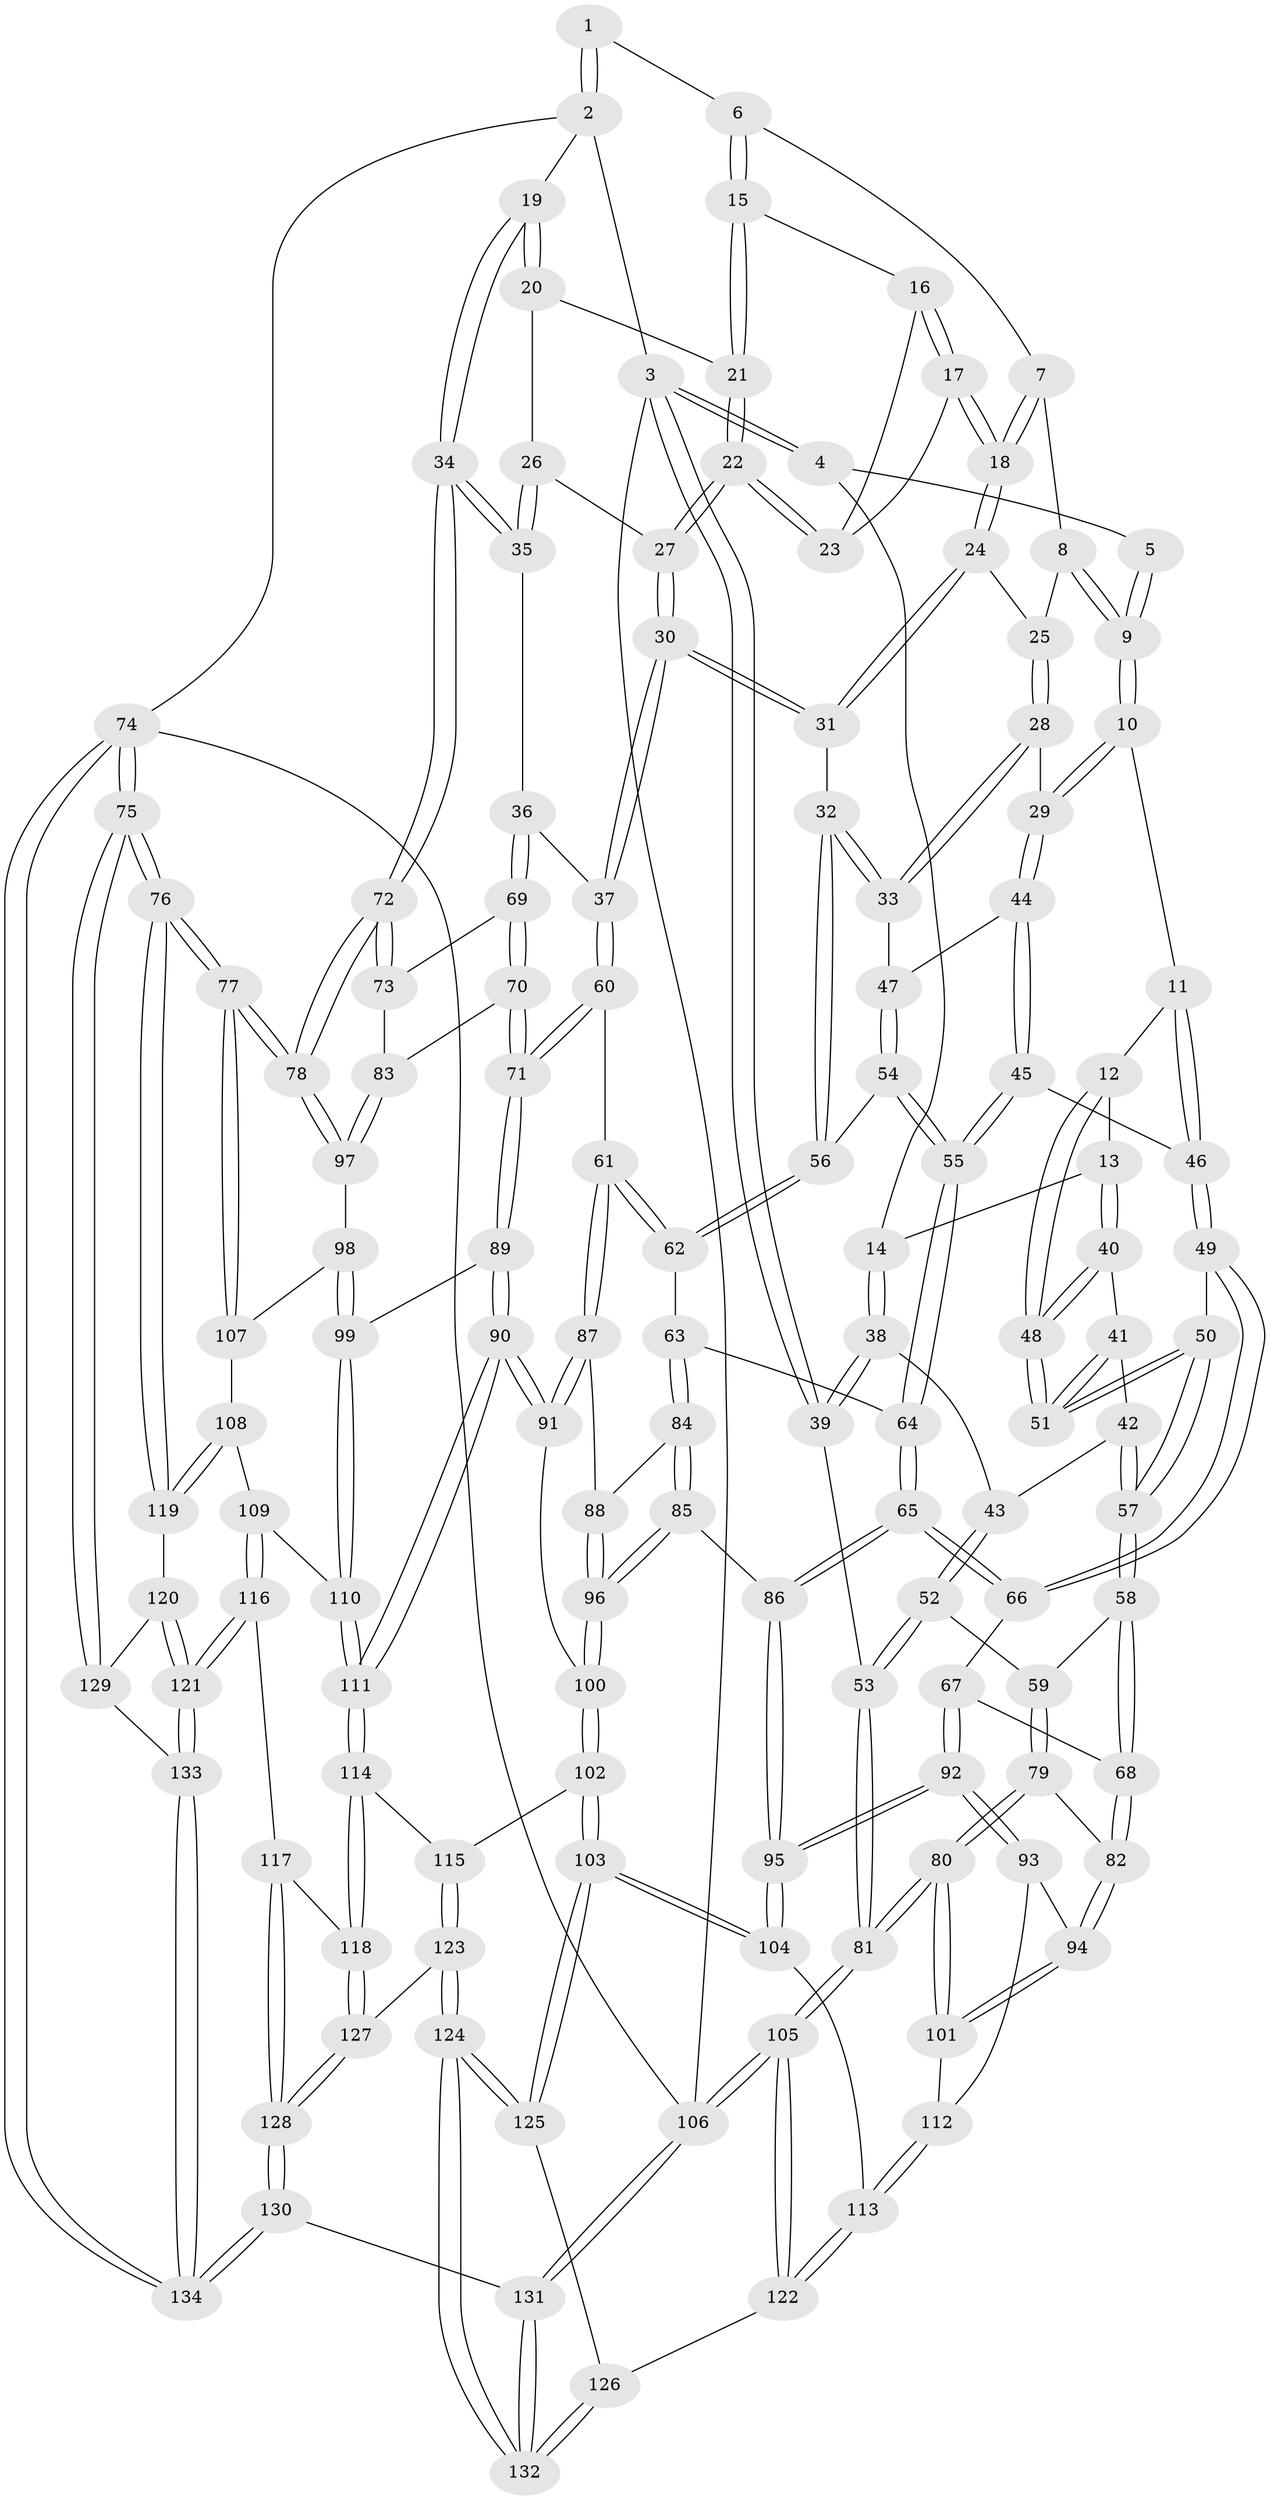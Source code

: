 // Generated by graph-tools (version 1.1) at 2025/17/03/09/25 04:17:08]
// undirected, 134 vertices, 332 edges
graph export_dot {
graph [start="1"]
  node [color=gray90,style=filled];
  1 [pos="+0.7399402580650808+0"];
  2 [pos="+1+0"];
  3 [pos="+0+0"];
  4 [pos="+0+0"];
  5 [pos="+0.40904524952447796+0"];
  6 [pos="+0.7041965519965465+0"];
  7 [pos="+0.5831454460080029+0.05973059155345516"];
  8 [pos="+0.5255593973153603+0.06169167435227457"];
  9 [pos="+0.4093774655071522+0.03559190185585296"];
  10 [pos="+0.39149002694994217+0.07855356844288229"];
  11 [pos="+0.35101463431438107+0.10458919669670722"];
  12 [pos="+0.3022149157240861+0.12616010684271842"];
  13 [pos="+0.19979281075901095+0.1165534511997076"];
  14 [pos="+0.18724275568218407+0.10973516903111355"];
  15 [pos="+0.7080754503865647+0"];
  16 [pos="+0.7009219214366369+0.020317879933496815"];
  17 [pos="+0.6378465494755535+0.1459987092721334"];
  18 [pos="+0.6209344906447696+0.15546844750484715"];
  19 [pos="+1+0"];
  20 [pos="+0.8167467114561696+0.11821562248369094"];
  21 [pos="+0.7375044522491121+0.039951028582749716"];
  22 [pos="+0.724043443222592+0.1725425027472287"];
  23 [pos="+0.7013025296713206+0.15785436537293648"];
  24 [pos="+0.6180910177884738+0.15952764537795835"];
  25 [pos="+0.5779195521573842+0.154982028989892"];
  26 [pos="+0.8020624001499478+0.15680142744366718"];
  27 [pos="+0.7270567320420701+0.1760524643291273"];
  28 [pos="+0.5032581740163734+0.1807252411843785"];
  29 [pos="+0.44380367192341147+0.14950154490594025"];
  30 [pos="+0.6929381503751513+0.2858117204362721"];
  31 [pos="+0.6285075640273965+0.26375869632768795"];
  32 [pos="+0.6268898230663974+0.26427763401341725"];
  33 [pos="+0.5352017978148522+0.23533593894364643"];
  34 [pos="+1+0.13178545202728728"];
  35 [pos="+0.8354653919214229+0.2480763503628937"];
  36 [pos="+0.7777507540328465+0.33914525575748417"];
  37 [pos="+0.7182120805571814+0.3114673336506844"];
  38 [pos="+0.07073797297733415+0.1581654714900674"];
  39 [pos="+0+0"];
  40 [pos="+0.17969005060709664+0.22592960285385863"];
  41 [pos="+0.17715907341058873+0.2319837738162285"];
  42 [pos="+0.15919862872524768+0.2566396330151722"];
  43 [pos="+0.07390953365274999+0.21496801588266737"];
  44 [pos="+0.4405026217561995+0.2490337352617036"];
  45 [pos="+0.40454263907608223+0.3396573892271064"];
  46 [pos="+0.39084510032698627+0.33726292000908975"];
  47 [pos="+0.5119274408398683+0.26318564843075143"];
  48 [pos="+0.2866089351047745+0.2659521378698364"];
  49 [pos="+0.30992315255855274+0.3415949117526535"];
  50 [pos="+0.28956767249934007+0.3274377647224871"];
  51 [pos="+0.2883907136367612+0.3192980559842834"];
  52 [pos="+0.014654665788514555+0.3607546183327363"];
  53 [pos="+0+0.3756173433894762"];
  54 [pos="+0.5078457718036229+0.2805566997307517"];
  55 [pos="+0.42456432511854203+0.35430316915093624"];
  56 [pos="+0.5633083157967919+0.33700635512559807"];
  57 [pos="+0.15268415816189018+0.35558316186200367"];
  58 [pos="+0.12088435942742477+0.38147476228729466"];
  59 [pos="+0.08447634134800906+0.38390706492397025"];
  60 [pos="+0.588970614027581+0.4378801033224237"];
  61 [pos="+0.5866600171903624+0.43807864152583487"];
  62 [pos="+0.5325578121629015+0.4070333770140858"];
  63 [pos="+0.4873857110452826+0.41135168538944294"];
  64 [pos="+0.4674529614858181+0.4072849229944092"];
  65 [pos="+0.40553416038904305+0.48760956264463523"];
  66 [pos="+0.2973772223852021+0.43956499106951524"];
  67 [pos="+0.26264883876542444+0.48321430884256666"];
  68 [pos="+0.19587837768912392+0.47592020423376696"];
  69 [pos="+0.7983124514376448+0.3800482264514003"];
  70 [pos="+0.7981575966044298+0.4269912594529863"];
  71 [pos="+0.7358788245724605+0.49580420052498697"];
  72 [pos="+1+0.2587958006761688"];
  73 [pos="+1+0.32423356432333683"];
  74 [pos="+1+1"];
  75 [pos="+1+1"];
  76 [pos="+1+0.7959240929208695"];
  77 [pos="+1+0.5658759501751363"];
  78 [pos="+1+0.44093546515548254"];
  79 [pos="+0.07914001686541691+0.5315277196256195"];
  80 [pos="+0+0.6601010534430746"];
  81 [pos="+0+0.7244260246778651"];
  82 [pos="+0.16189199842353288+0.5509327106017695"];
  83 [pos="+0.8739322254098608+0.4805034440406977"];
  84 [pos="+0.5027736150193954+0.5219536087283816"];
  85 [pos="+0.4892781706467745+0.5444068674286392"];
  86 [pos="+0.39763019853098863+0.53942728430645"];
  87 [pos="+0.5803185326934798+0.5214629747466648"];
  88 [pos="+0.5513541641163758+0.5304331421413748"];
  89 [pos="+0.7273399160753938+0.5398708271946084"];
  90 [pos="+0.6758403049387898+0.6435671364969204"];
  91 [pos="+0.64415593622612+0.6306592002287054"];
  92 [pos="+0.32507961937978586+0.6235657599530992"];
  93 [pos="+0.2104756558398005+0.6199160652332268"];
  94 [pos="+0.1722360676994704+0.5834152201682159"];
  95 [pos="+0.3420731506923443+0.633465467005687"];
  96 [pos="+0.5116516211568541+0.5938558054913191"];
  97 [pos="+0.9112196592173291+0.5194344105130482"];
  98 [pos="+0.9026660773042063+0.5726322232063958"];
  99 [pos="+0.8892857130185979+0.6058013362659017"];
  100 [pos="+0.5168547409123978+0.6345248139402939"];
  101 [pos="+0.022938140055834597+0.6551731904313918"];
  102 [pos="+0.47531431109107414+0.6611361807506092"];
  103 [pos="+0.37565985049347655+0.6909381474055981"];
  104 [pos="+0.36452570825823083+0.678797860288643"];
  105 [pos="+0+1"];
  106 [pos="+0+1"];
  107 [pos="+1+0.6082855138580957"];
  108 [pos="+0.9084869004915395+0.6735862694164383"];
  109 [pos="+0.8936071861890692+0.6645249150784548"];
  110 [pos="+0.8863191531754309+0.6574074578710913"];
  111 [pos="+0.7001435342416804+0.7025646454602238"];
  112 [pos="+0.16176574973643715+0.6848602568317598"];
  113 [pos="+0.1786890384975234+0.7574918947482063"];
  114 [pos="+0.6988028953682951+0.7124297011702783"];
  115 [pos="+0.5750492345750721+0.7627806995912282"];
  116 [pos="+0.820599705849672+0.8621412070778445"];
  117 [pos="+0.7333659488625436+0.8020622626209298"];
  118 [pos="+0.7200097831488108+0.7807280782948774"];
  119 [pos="+1+0.7841844982192856"];
  120 [pos="+0.9240936777331525+0.8426900973065389"];
  121 [pos="+0.832757640608679+0.8742503005533201"];
  122 [pos="+0.1299331201582138+0.8794025995810293"];
  123 [pos="+0.49306956635965465+0.8466380656469038"];
  124 [pos="+0.42843310715649285+0.8517690184828768"];
  125 [pos="+0.39015155005527946+0.8094581963264373"];
  126 [pos="+0.22995978676210765+0.8691769596512149"];
  127 [pos="+0.5623187051758967+0.8815615660952593"];
  128 [pos="+0.6313778725487403+0.9741658837010262"];
  129 [pos="+0.9759409760677809+0.9452253549840104"];
  130 [pos="+0.6596102421670357+1"];
  131 [pos="+0.41124736802073+1"];
  132 [pos="+0.40783149983494177+1"];
  133 [pos="+0.8288448421551239+0.9524007607467766"];
  134 [pos="+0.7849232622798731+1"];
  1 -- 2;
  1 -- 2;
  1 -- 6;
  2 -- 3;
  2 -- 19;
  2 -- 74;
  3 -- 4;
  3 -- 4;
  3 -- 39;
  3 -- 39;
  3 -- 106;
  4 -- 5;
  4 -- 14;
  5 -- 9;
  5 -- 9;
  6 -- 7;
  6 -- 15;
  6 -- 15;
  7 -- 8;
  7 -- 18;
  7 -- 18;
  8 -- 9;
  8 -- 9;
  8 -- 25;
  9 -- 10;
  9 -- 10;
  10 -- 11;
  10 -- 29;
  10 -- 29;
  11 -- 12;
  11 -- 46;
  11 -- 46;
  12 -- 13;
  12 -- 48;
  12 -- 48;
  13 -- 14;
  13 -- 40;
  13 -- 40;
  14 -- 38;
  14 -- 38;
  15 -- 16;
  15 -- 21;
  15 -- 21;
  16 -- 17;
  16 -- 17;
  16 -- 23;
  17 -- 18;
  17 -- 18;
  17 -- 23;
  18 -- 24;
  18 -- 24;
  19 -- 20;
  19 -- 20;
  19 -- 34;
  19 -- 34;
  20 -- 21;
  20 -- 26;
  21 -- 22;
  21 -- 22;
  22 -- 23;
  22 -- 23;
  22 -- 27;
  22 -- 27;
  24 -- 25;
  24 -- 31;
  24 -- 31;
  25 -- 28;
  25 -- 28;
  26 -- 27;
  26 -- 35;
  26 -- 35;
  27 -- 30;
  27 -- 30;
  28 -- 29;
  28 -- 33;
  28 -- 33;
  29 -- 44;
  29 -- 44;
  30 -- 31;
  30 -- 31;
  30 -- 37;
  30 -- 37;
  31 -- 32;
  32 -- 33;
  32 -- 33;
  32 -- 56;
  32 -- 56;
  33 -- 47;
  34 -- 35;
  34 -- 35;
  34 -- 72;
  34 -- 72;
  35 -- 36;
  36 -- 37;
  36 -- 69;
  36 -- 69;
  37 -- 60;
  37 -- 60;
  38 -- 39;
  38 -- 39;
  38 -- 43;
  39 -- 53;
  40 -- 41;
  40 -- 48;
  40 -- 48;
  41 -- 42;
  41 -- 51;
  41 -- 51;
  42 -- 43;
  42 -- 57;
  42 -- 57;
  43 -- 52;
  43 -- 52;
  44 -- 45;
  44 -- 45;
  44 -- 47;
  45 -- 46;
  45 -- 55;
  45 -- 55;
  46 -- 49;
  46 -- 49;
  47 -- 54;
  47 -- 54;
  48 -- 51;
  48 -- 51;
  49 -- 50;
  49 -- 66;
  49 -- 66;
  50 -- 51;
  50 -- 51;
  50 -- 57;
  50 -- 57;
  52 -- 53;
  52 -- 53;
  52 -- 59;
  53 -- 81;
  53 -- 81;
  54 -- 55;
  54 -- 55;
  54 -- 56;
  55 -- 64;
  55 -- 64;
  56 -- 62;
  56 -- 62;
  57 -- 58;
  57 -- 58;
  58 -- 59;
  58 -- 68;
  58 -- 68;
  59 -- 79;
  59 -- 79;
  60 -- 61;
  60 -- 71;
  60 -- 71;
  61 -- 62;
  61 -- 62;
  61 -- 87;
  61 -- 87;
  62 -- 63;
  63 -- 64;
  63 -- 84;
  63 -- 84;
  64 -- 65;
  64 -- 65;
  65 -- 66;
  65 -- 66;
  65 -- 86;
  65 -- 86;
  66 -- 67;
  67 -- 68;
  67 -- 92;
  67 -- 92;
  68 -- 82;
  68 -- 82;
  69 -- 70;
  69 -- 70;
  69 -- 73;
  70 -- 71;
  70 -- 71;
  70 -- 83;
  71 -- 89;
  71 -- 89;
  72 -- 73;
  72 -- 73;
  72 -- 78;
  72 -- 78;
  73 -- 83;
  74 -- 75;
  74 -- 75;
  74 -- 134;
  74 -- 134;
  74 -- 106;
  75 -- 76;
  75 -- 76;
  75 -- 129;
  75 -- 129;
  76 -- 77;
  76 -- 77;
  76 -- 119;
  76 -- 119;
  77 -- 78;
  77 -- 78;
  77 -- 107;
  77 -- 107;
  78 -- 97;
  78 -- 97;
  79 -- 80;
  79 -- 80;
  79 -- 82;
  80 -- 81;
  80 -- 81;
  80 -- 101;
  80 -- 101;
  81 -- 105;
  81 -- 105;
  82 -- 94;
  82 -- 94;
  83 -- 97;
  83 -- 97;
  84 -- 85;
  84 -- 85;
  84 -- 88;
  85 -- 86;
  85 -- 96;
  85 -- 96;
  86 -- 95;
  86 -- 95;
  87 -- 88;
  87 -- 91;
  87 -- 91;
  88 -- 96;
  88 -- 96;
  89 -- 90;
  89 -- 90;
  89 -- 99;
  90 -- 91;
  90 -- 91;
  90 -- 111;
  90 -- 111;
  91 -- 100;
  92 -- 93;
  92 -- 93;
  92 -- 95;
  92 -- 95;
  93 -- 94;
  93 -- 112;
  94 -- 101;
  94 -- 101;
  95 -- 104;
  95 -- 104;
  96 -- 100;
  96 -- 100;
  97 -- 98;
  98 -- 99;
  98 -- 99;
  98 -- 107;
  99 -- 110;
  99 -- 110;
  100 -- 102;
  100 -- 102;
  101 -- 112;
  102 -- 103;
  102 -- 103;
  102 -- 115;
  103 -- 104;
  103 -- 104;
  103 -- 125;
  103 -- 125;
  104 -- 113;
  105 -- 106;
  105 -- 106;
  105 -- 122;
  105 -- 122;
  106 -- 131;
  106 -- 131;
  107 -- 108;
  108 -- 109;
  108 -- 119;
  108 -- 119;
  109 -- 110;
  109 -- 116;
  109 -- 116;
  110 -- 111;
  110 -- 111;
  111 -- 114;
  111 -- 114;
  112 -- 113;
  112 -- 113;
  113 -- 122;
  113 -- 122;
  114 -- 115;
  114 -- 118;
  114 -- 118;
  115 -- 123;
  115 -- 123;
  116 -- 117;
  116 -- 121;
  116 -- 121;
  117 -- 118;
  117 -- 128;
  117 -- 128;
  118 -- 127;
  118 -- 127;
  119 -- 120;
  120 -- 121;
  120 -- 121;
  120 -- 129;
  121 -- 133;
  121 -- 133;
  122 -- 126;
  123 -- 124;
  123 -- 124;
  123 -- 127;
  124 -- 125;
  124 -- 125;
  124 -- 132;
  124 -- 132;
  125 -- 126;
  126 -- 132;
  126 -- 132;
  127 -- 128;
  127 -- 128;
  128 -- 130;
  128 -- 130;
  129 -- 133;
  130 -- 131;
  130 -- 134;
  130 -- 134;
  131 -- 132;
  131 -- 132;
  133 -- 134;
  133 -- 134;
}
